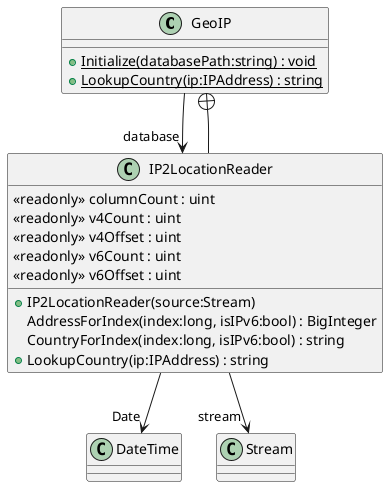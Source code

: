 @startuml
class GeoIP {
    + {static} Initialize(databasePath:string) : void
    + {static} LookupCountry(ip:IPAddress) : string
}
class IP2LocationReader {
    <<readonly>> columnCount : uint
    <<readonly>> v4Count : uint
    <<readonly>> v4Offset : uint
    <<readonly>> v6Count : uint
    <<readonly>> v6Offset : uint
    + IP2LocationReader(source:Stream)
    AddressForIndex(index:long, isIPv6:bool) : BigInteger
    CountryForIndex(index:long, isIPv6:bool) : string
    + LookupCountry(ip:IPAddress) : string
}
GeoIP --> "database" IP2LocationReader
GeoIP +-- IP2LocationReader
IP2LocationReader --> "Date" DateTime
IP2LocationReader --> "stream" Stream
@enduml
